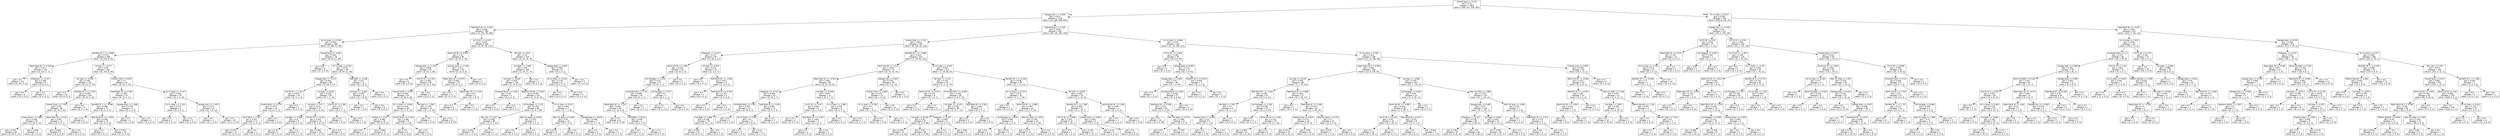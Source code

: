 digraph Tree {
node [shape=box, fontname="helvetica"] ;
edge [fontname="helvetica"] ;
0 [label="Overall Qual <= 0.274\ngini = 0.75\nsamples = 1963\nvalue = [499, 477, 504, 483]"] ;
1 [label="Garage Cars <= -0.358\ngini = 0.672\nsamples = 1219\nvalue = [41, 469, 269, 440]"] ;
0 -> 1 [labeldistance=2.5, labelangle=45, headlabel="True"] ;
2 [label="Total Bsmt SF <= -0.183\ngini = 0.518\nsamples = 590\nvalue = [2, 353, 29, 206]"] ;
1 -> 2 ;
3 [label="Gr Liv Area <= -0.224\ngini = 0.397\nsamples = 386\nvalue = [0, 286, 11, 89]"] ;
2 -> 3 ;
4 [label="BsmtFin SF 1 <= -0.966\ngini = 0.272\nsamples = 308\nvalue = [0, 258, 0, 50]"] ;
3 -> 4 ;
5 [label="Wood Deck SF <= 0.764\ngini = 0.017\nsamples = 116\nvalue = [0, 115, 0, 1]"] ;
4 -> 5 ;
6 [label="gini = 0.0\nsamples = 107\nvalue = [0, 107, 0, 0]"] ;
5 -> 6 ;
7 [label="Fireplaces <= -0.157\ngini = 0.198\nsamples = 9\nvalue = [0, 8, 0, 1]"] ;
5 -> 7 ;
8 [label="gini = 0.0\nsamples = 8\nvalue = [0, 8, 0, 0]"] ;
7 -> 8 ;
9 [label="gini = 0.0\nsamples = 1\nvalue = [0, 0, 0, 1]"] ;
7 -> 9 ;
10 [label="Lot Area <= -0.117\ngini = 0.38\nsamples = 192\nvalue = [0, 143, 0, 49]"] ;
4 -> 10 ;
11 [label="Lot Area <= -0.516\ngini = 0.282\nsamples = 141\nvalue = [0, 117, 0, 24]"] ;
10 -> 11 ;
12 [label="gini = 0.0\nsamples = 41\nvalue = [0, 41, 0, 0]"] ;
11 -> 12 ;
13 [label="BsmtFin SF 2 <= 2.493\ngini = 0.365\nsamples = 100\nvalue = [0, 76, 0, 24]"] ;
11 -> 13 ;
14 [label="Overall Cond <= 1.739\ngini = 0.33\nsamples = 96\nvalue = [0, 76, 0, 20]"] ;
13 -> 14 ;
15 [label="Screen Porch <= 2.089\ngini = 0.264\nsamples = 83\nvalue = [0, 70, 0, 13]"] ;
14 -> 15 ;
16 [label="gini = 0.237\nsamples = 80\nvalue = [0, 69, 0, 11]"] ;
15 -> 16 ;
17 [label="gini = 0.444\nsamples = 3\nvalue = [0, 1, 0, 2]"] ;
15 -> 17 ;
18 [label="Wood Deck SF <= 0.54\ngini = 0.497\nsamples = 13\nvalue = [0, 6, 0, 7]"] ;
14 -> 18 ;
19 [label="gini = 0.444\nsamples = 9\nvalue = [0, 6, 0, 3]"] ;
18 -> 19 ;
20 [label="gini = 0.0\nsamples = 4\nvalue = [0, 0, 0, 4]"] ;
18 -> 20 ;
21 [label="gini = 0.0\nsamples = 4\nvalue = [0, 0, 0, 4]"] ;
13 -> 21 ;
22 [label="Overall Cond <= 0.837\ngini = 0.5\nsamples = 51\nvalue = [0, 26, 0, 25]"] ;
10 -> 22 ;
23 [label="Wood Deck SF <= 0.392\ngini = 0.444\nsamples = 33\nvalue = [0, 22, 0, 11]"] ;
22 -> 23 ;
24 [label="BsmtFin SF 1 <= -0.568\ngini = 0.346\nsamples = 27\nvalue = [0, 21, 0, 6]"] ;
23 -> 24 ;
25 [label="gini = 0.0\nsamples = 2\nvalue = [0, 0, 0, 2]"] ;
24 -> 25 ;
26 [label="Total Bsmt SF <= -1.058\ngini = 0.269\nsamples = 25\nvalue = [0, 21, 0, 4]"] ;
24 -> 26 ;
27 [label="gini = 0.0\nsamples = 1\nvalue = [0, 0, 0, 1]"] ;
26 -> 27 ;
28 [label="gini = 0.219\nsamples = 24\nvalue = [0, 21, 0, 3]"] ;
26 -> 28 ;
29 [label="Garage Area <= -1.599\ngini = 0.278\nsamples = 6\nvalue = [0, 1, 0, 5]"] ;
23 -> 29 ;
30 [label="gini = 0.0\nsamples = 1\nvalue = [0, 1, 0, 0]"] ;
29 -> 30 ;
31 [label="gini = 0.0\nsamples = 5\nvalue = [0, 0, 0, 5]"] ;
29 -> 31 ;
32 [label="Gr Liv Area <= -1.147\ngini = 0.346\nsamples = 18\nvalue = [0, 4, 0, 14]"] ;
22 -> 32 ;
33 [label="Gr Liv Area <= -1.315\ngini = 0.375\nsamples = 4\nvalue = [0, 3, 0, 1]"] ;
32 -> 33 ;
34 [label="gini = 0.0\nsamples = 1\nvalue = [0, 0, 0, 1]"] ;
33 -> 34 ;
35 [label="gini = 0.0\nsamples = 3\nvalue = [0, 3, 0, 0]"] ;
33 -> 35 ;
36 [label="Garage Cars <= -1.673\ngini = 0.133\nsamples = 14\nvalue = [0, 1, 0, 13]"] ;
32 -> 36 ;
37 [label="gini = 0.0\nsamples = 1\nvalue = [0, 1, 0, 0]"] ;
36 -> 37 ;
38 [label="gini = 0.0\nsamples = 13\nvalue = [0, 0, 0, 13]"] ;
36 -> 38 ;
39 [label="Overall Cond <= -0.967\ngini = 0.601\nsamples = 78\nvalue = [0, 28, 11, 39]"] ;
3 -> 39 ;
40 [label="gini = 0.0\nsamples = 9\nvalue = [0, 9, 0, 0]"] ;
39 -> 40 ;
41 [label="Gr Liv Area <= 0.524\ngini = 0.579\nsamples = 69\nvalue = [0, 19, 11, 39]"] ;
39 -> 41 ;
42 [label="Garage Area <= -1.213\ngini = 0.494\nsamples = 58\nvalue = [0, 18, 3, 37]"] ;
41 -> 42 ;
43 [label="2nd Flr SF <= 1.007\ngini = 0.554\nsamples = 19\nvalue = [0, 11, 2, 6]"] ;
42 -> 43 ;
44 [label="Screen Porch <= 0.179\ngini = 0.477\nsamples = 16\nvalue = [0, 11, 2, 3]"] ;
43 -> 44 ;
45 [label="3Ssn Porch <= 2.65\ngini = 0.337\nsamples = 14\nvalue = [0, 11, 0, 3]"] ;
44 -> 45 ;
46 [label="gini = 0.153\nsamples = 12\nvalue = [0, 11, 0, 1]"] ;
45 -> 46 ;
47 [label="gini = 0.0\nsamples = 2\nvalue = [0, 0, 0, 2]"] ;
45 -> 47 ;
48 [label="gini = 0.0\nsamples = 2\nvalue = [0, 0, 2, 0]"] ;
44 -> 48 ;
49 [label="gini = 0.0\nsamples = 3\nvalue = [0, 0, 0, 3]"] ;
43 -> 49 ;
50 [label="Lot Area <= 0.636\ngini = 0.335\nsamples = 39\nvalue = [0, 7, 1, 31]"] ;
42 -> 50 ;
51 [label="Lot Area <= -0.5\ngini = 0.272\nsamples = 37\nvalue = [0, 6, 0, 31]"] ;
50 -> 51 ;
52 [label="Lot Area <= -0.589\ngini = 0.5\nsamples = 8\nvalue = [0, 4, 0, 4]"] ;
51 -> 52 ;
53 [label="gini = 0.32\nsamples = 5\nvalue = [0, 1, 0, 4]"] ;
52 -> 53 ;
54 [label="gini = 0.0\nsamples = 3\nvalue = [0, 3, 0, 0]"] ;
52 -> 54 ;
55 [label="2nd Flr SF <= 1.045\ngini = 0.128\nsamples = 29\nvalue = [0, 2, 0, 27]"] ;
51 -> 55 ;
56 [label="gini = 0.069\nsamples = 28\nvalue = [0, 1, 0, 27]"] ;
55 -> 56 ;
57 [label="gini = 0.0\nsamples = 1\nvalue = [0, 1, 0, 0]"] ;
55 -> 57 ;
58 [label="2nd Flr SF <= 0.581\ngini = 0.5\nsamples = 2\nvalue = [0, 1, 1, 0]"] ;
50 -> 58 ;
59 [label="gini = 0.0\nsamples = 1\nvalue = [0, 1, 0, 0]"] ;
58 -> 59 ;
60 [label="gini = 0.0\nsamples = 1\nvalue = [0, 0, 1, 0]"] ;
58 -> 60 ;
61 [label="Half Bath <= 2.238\ngini = 0.43\nsamples = 11\nvalue = [0, 1, 8, 2]"] ;
41 -> 61 ;
62 [label="Lot Area <= -0.452\ngini = 0.198\nsamples = 9\nvalue = [0, 1, 8, 0]"] ;
61 -> 62 ;
63 [label="gini = 0.0\nsamples = 1\nvalue = [0, 1, 0, 0]"] ;
62 -> 63 ;
64 [label="gini = 0.0\nsamples = 8\nvalue = [0, 0, 8, 0]"] ;
62 -> 64 ;
65 [label="gini = 0.0\nsamples = 2\nvalue = [0, 0, 0, 2]"] ;
61 -> 65 ;
66 [label="1st Flr SF <= -0.175\ngini = 0.555\nsamples = 204\nvalue = [2, 67, 18, 117]"] ;
2 -> 66 ;
67 [label="Bsmt Unf SF <= 0.053\ngini = 0.52\nsamples = 86\nvalue = [0, 45, 2, 39]"] ;
66 -> 67 ;
68 [label="Garage Area <= -1.176\ngini = 0.508\nsamples = 61\nvalue = [0, 23, 2, 36]"] ;
67 -> 68 ;
69 [label="gini = 0.0\nsamples = 5\nvalue = [0, 5, 0, 0]"] ;
68 -> 69 ;
70 [label="2nd Flr SF <= 0.744\ngini = 0.482\nsamples = 56\nvalue = [0, 18, 2, 36]"] ;
68 -> 70 ;
71 [label="Overall Cond <= 0.837\ngini = 0.444\nsamples = 54\nvalue = [0, 18, 0, 36]"] ;
70 -> 71 ;
72 [label="Gr Liv Area <= -0.852\ngini = 0.492\nsamples = 39\nvalue = [0, 17, 0, 22]"] ;
71 -> 72 ;
73 [label="Lot Area <= -0.37\ngini = 0.498\nsamples = 30\nvalue = [0, 16, 0, 14]"] ;
72 -> 73 ;
74 [label="gini = 0.0\nsamples = 3\nvalue = [0, 0, 0, 3]"] ;
73 -> 74 ;
75 [label="gini = 0.483\nsamples = 27\nvalue = [0, 16, 0, 11]"] ;
73 -> 75 ;
76 [label="Screen Porch <= 2.204\ngini = 0.198\nsamples = 9\nvalue = [0, 1, 0, 8]"] ;
72 -> 76 ;
77 [label="gini = 0.0\nsamples = 8\nvalue = [0, 0, 0, 8]"] ;
76 -> 77 ;
78 [label="gini = 0.0\nsamples = 1\nvalue = [0, 1, 0, 0]"] ;
76 -> 78 ;
79 [label="Mo Sold <= -1.563\ngini = 0.124\nsamples = 15\nvalue = [0, 1, 0, 14]"] ;
71 -> 79 ;
80 [label="gini = 0.0\nsamples = 1\nvalue = [0, 1, 0, 0]"] ;
79 -> 80 ;
81 [label="gini = 0.0\nsamples = 14\nvalue = [0, 0, 0, 14]"] ;
79 -> 81 ;
82 [label="gini = 0.0\nsamples = 2\nvalue = [0, 0, 2, 0]"] ;
70 -> 82 ;
83 [label="Overall Cond <= 1.739\ngini = 0.211\nsamples = 25\nvalue = [0, 22, 0, 3]"] ;
67 -> 83 ;
84 [label="Wood Deck SF <= 0.075\ngini = 0.083\nsamples = 23\nvalue = [0, 22, 0, 1]"] ;
83 -> 84 ;
85 [label="gini = 0.0\nsamples = 21\nvalue = [0, 21, 0, 0]"] ;
84 -> 85 ;
86 [label="Wood Deck SF <= 1.124\ngini = 0.5\nsamples = 2\nvalue = [0, 1, 0, 1]"] ;
84 -> 86 ;
87 [label="gini = 0.0\nsamples = 1\nvalue = [0, 0, 0, 1]"] ;
86 -> 87 ;
88 [label="gini = 0.0\nsamples = 1\nvalue = [0, 1, 0, 0]"] ;
86 -> 88 ;
89 [label="gini = 0.0\nsamples = 2\nvalue = [0, 0, 0, 2]"] ;
83 -> 89 ;
90 [label="Mo Sold <= 1.631\ngini = 0.51\nsamples = 118\nvalue = [2, 22, 16, 78]"] ;
66 -> 90 ;
91 [label="Full Bath <= 1.668\ngini = 0.46\nsamples = 109\nvalue = [2, 19, 11, 77]"] ;
90 -> 91 ;
92 [label="Lot Area <= -0.404\ngini = 0.434\nsamples = 106\nvalue = [2, 19, 8, 77]"] ;
91 -> 92 ;
93 [label="Enclosed Porch <= 1.435\ngini = 0.32\nsamples = 5\nvalue = [0, 4, 0, 1]"] ;
92 -> 93 ;
94 [label="gini = 0.0\nsamples = 4\nvalue = [0, 4, 0, 0]"] ;
93 -> 94 ;
95 [label="gini = 0.0\nsamples = 1\nvalue = [0, 0, 0, 1]"] ;
93 -> 95 ;
96 [label="Bedroom AbvGr <= 0.807\ngini = 0.405\nsamples = 101\nvalue = [2, 15, 8, 76]"] ;
92 -> 96 ;
97 [label="Lot Frontage <= 1.122\ngini = 0.329\nsamples = 84\nvalue = [1, 8, 7, 68]"] ;
96 -> 97 ;
98 [label="Misc Val <= 1.201\ngini = 0.286\nsamples = 80\nvalue = [1, 8, 4, 67]"] ;
97 -> 98 ;
99 [label="gini = 0.252\nsamples = 78\nvalue = [1, 7, 3, 67]"] ;
98 -> 99 ;
100 [label="gini = 0.5\nsamples = 2\nvalue = [0, 1, 1, 0]"] ;
98 -> 100 ;
101 [label="Mas Vnr Area <= 0.459\ngini = 0.375\nsamples = 4\nvalue = [0, 0, 3, 1]"] ;
97 -> 101 ;
102 [label="gini = 0.0\nsamples = 3\nvalue = [0, 0, 3, 0]"] ;
101 -> 102 ;
103 [label="gini = 0.0\nsamples = 1\nvalue = [0, 0, 0, 1]"] ;
101 -> 103 ;
104 [label="Gr Liv Area <= 0.512\ngini = 0.602\nsamples = 17\nvalue = [1, 7, 1, 8]"] ;
96 -> 104 ;
105 [label="Mas Vnr Area <= 0.249\ngini = 0.42\nsamples = 10\nvalue = [0, 7, 0, 3]"] ;
104 -> 105 ;
106 [label="gini = 0.219\nsamples = 8\nvalue = [0, 7, 0, 1]"] ;
105 -> 106 ;
107 [label="gini = 0.0\nsamples = 2\nvalue = [0, 0, 0, 2]"] ;
105 -> 107 ;
108 [label="Garage Area <= -0.656\ngini = 0.449\nsamples = 7\nvalue = [1, 0, 1, 5]"] ;
104 -> 108 ;
109 [label="gini = 0.0\nsamples = 5\nvalue = [0, 0, 0, 5]"] ;
108 -> 109 ;
110 [label="gini = 0.5\nsamples = 2\nvalue = [1, 0, 1, 0]"] ;
108 -> 110 ;
111 [label="gini = 0.0\nsamples = 3\nvalue = [0, 0, 3, 0]"] ;
91 -> 111 ;
112 [label="Garage Area <= -0.637\ngini = 0.568\nsamples = 9\nvalue = [0, 3, 5, 1]"] ;
90 -> 112 ;
113 [label="Gr Liv Area <= -0.415\ngini = 0.278\nsamples = 6\nvalue = [0, 0, 5, 1]"] ;
112 -> 113 ;
114 [label="gini = 0.0\nsamples = 1\nvalue = [0, 0, 0, 1]"] ;
113 -> 114 ;
115 [label="gini = 0.0\nsamples = 5\nvalue = [0, 0, 5, 0]"] ;
113 -> 115 ;
116 [label="gini = 0.0\nsamples = 3\nvalue = [0, 3, 0, 0]"] ;
112 -> 116 ;
117 [label="Overall Qual <= -0.429\ngini = 0.678\nsamples = 629\nvalue = [39, 116, 240, 234]"] ;
1 -> 117 ;
118 [label="Overall Qual <= -1.132\ngini = 0.634\nsamples = 285\nvalue = [8, 100, 44, 133]"] ;
117 -> 118 ;
119 [label="Fireplaces <= -0.157\ngini = 0.377\nsamples = 60\nvalue = [1, 46, 2, 11]"] ;
118 -> 119 ;
120 [label="Bsmt Unf SF <= 1.093\ngini = 0.222\nsamples = 49\nvalue = [0, 43, 2, 4]"] ;
119 -> 120 ;
121 [label="Lot Frontage <= 2.319\ngini = 0.159\nsamples = 47\nvalue = [0, 43, 2, 2]"] ;
120 -> 121 ;
122 [label="Enclosed Porch <= 2.43\ngini = 0.086\nsamples = 45\nvalue = [0, 43, 1, 1]"] ;
121 -> 122 ;
123 [label="Wood Deck SF <= 1.132\ngini = 0.044\nsamples = 44\nvalue = [0, 43, 1, 0]"] ;
122 -> 123 ;
124 [label="gini = 0.0\nsamples = 41\nvalue = [0, 41, 0, 0]"] ;
123 -> 124 ;
125 [label="Half Bath <= 0.241\ngini = 0.444\nsamples = 3\nvalue = [0, 2, 1, 0]"] ;
123 -> 125 ;
126 [label="gini = 0.0\nsamples = 2\nvalue = [0, 2, 0, 0]"] ;
125 -> 126 ;
127 [label="gini = 0.0\nsamples = 1\nvalue = [0, 0, 1, 0]"] ;
125 -> 127 ;
128 [label="gini = 0.0\nsamples = 1\nvalue = [0, 0, 0, 1]"] ;
122 -> 128 ;
129 [label="Lot Frontage <= 3.517\ngini = 0.5\nsamples = 2\nvalue = [0, 0, 1, 1]"] ;
121 -> 129 ;
130 [label="gini = 0.0\nsamples = 1\nvalue = [0, 0, 1, 0]"] ;
129 -> 130 ;
131 [label="gini = 0.0\nsamples = 1\nvalue = [0, 0, 0, 1]"] ;
129 -> 131 ;
132 [label="gini = 0.0\nsamples = 2\nvalue = [0, 0, 0, 2]"] ;
120 -> 132 ;
133 [label="Lot Area <= -0.072\ngini = 0.512\nsamples = 11\nvalue = [1, 3, 0, 7]"] ;
119 -> 133 ;
134 [label="gini = 0.0\nsamples = 5\nvalue = [0, 0, 0, 5]"] ;
133 -> 134 ;
135 [label="Total Bsmt SF <= -1.656\ngini = 0.611\nsamples = 6\nvalue = [1, 3, 0, 2]"] ;
133 -> 135 ;
136 [label="gini = 0.0\nsamples = 2\nvalue = [0, 0, 0, 2]"] ;
135 -> 136 ;
137 [label="Total Bsmt SF <= 0.744\ngini = 0.375\nsamples = 4\nvalue = [1, 3, 0, 0]"] ;
135 -> 137 ;
138 [label="gini = 0.0\nsamples = 3\nvalue = [0, 3, 0, 0]"] ;
137 -> 138 ;
139 [label="gini = 0.0\nsamples = 1\nvalue = [1, 0, 0, 0]"] ;
137 -> 139 ;
140 [label="BsmtFin SF 1 <= -0.685\ngini = 0.613\nsamples = 225\nvalue = [7, 54, 42, 122]"] ;
118 -> 140 ;
141 [label="Bsmt Unf SF <= 1.212\ngini = 0.615\nsamples = 72\nvalue = [0, 35, 12, 25]"] ;
140 -> 141 ;
142 [label="Wood Deck SF <= -0.053\ngini = 0.582\nsamples = 56\nvalue = [0, 32, 12, 12]"] ;
141 -> 142 ;
143 [label="Fireplaces <= -0.157\ngini = 0.448\nsamples = 42\nvalue = [0, 30, 5, 7]"] ;
142 -> 143 ;
144 [label="Enclosed Porch <= 2.06\ngini = 0.283\nsamples = 31\nvalue = [0, 26, 2, 3]"] ;
143 -> 144 ;
145 [label="Full Bath <= 1.668\ngini = 0.238\nsamples = 30\nvalue = [0, 26, 1, 3]"] ;
144 -> 145 ;
146 [label="gini = 0.185\nsamples = 29\nvalue = [0, 26, 0, 3]"] ;
145 -> 146 ;
147 [label="gini = 0.0\nsamples = 1\nvalue = [0, 0, 1, 0]"] ;
145 -> 147 ;
148 [label="gini = 0.0\nsamples = 1\nvalue = [0, 0, 1, 0]"] ;
144 -> 148 ;
149 [label="Total Bsmt SF <= -0.06\ngini = 0.661\nsamples = 11\nvalue = [0, 4, 3, 4]"] ;
143 -> 149 ;
150 [label="Gr Liv Area <= -0.202\ngini = 0.5\nsamples = 8\nvalue = [0, 4, 0, 4]"] ;
149 -> 150 ;
151 [label="gini = 0.0\nsamples = 3\nvalue = [0, 3, 0, 0]"] ;
150 -> 151 ;
152 [label="gini = 0.32\nsamples = 5\nvalue = [0, 1, 0, 4]"] ;
150 -> 152 ;
153 [label="gini = 0.0\nsamples = 3\nvalue = [0, 0, 3, 0]"] ;
149 -> 153 ;
154 [label="Lot Area <= -0.058\ngini = 0.602\nsamples = 14\nvalue = [0, 2, 7, 5]"] ;
142 -> 154 ;
155 [label="1st Flr SF <= -0.97\ngini = 0.444\nsamples = 6\nvalue = [0, 2, 0, 4]"] ;
154 -> 155 ;
156 [label="gini = 0.0\nsamples = 3\nvalue = [0, 0, 0, 3]"] ;
155 -> 156 ;
157 [label="Total Bsmt SF <= -0.427\ngini = 0.444\nsamples = 3\nvalue = [0, 2, 0, 1]"] ;
155 -> 157 ;
158 [label="gini = 0.0\nsamples = 2\nvalue = [0, 2, 0, 0]"] ;
157 -> 158 ;
159 [label="gini = 0.0\nsamples = 1\nvalue = [0, 0, 0, 1]"] ;
157 -> 159 ;
160 [label="Gr Liv Area <= -1.087\ngini = 0.219\nsamples = 8\nvalue = [0, 0, 7, 1]"] ;
154 -> 160 ;
161 [label="gini = 0.0\nsamples = 1\nvalue = [0, 0, 0, 1]"] ;
160 -> 161 ;
162 [label="gini = 0.0\nsamples = 7\nvalue = [0, 0, 7, 0]"] ;
160 -> 162 ;
163 [label="Garage Cars <= 0.957\ngini = 0.305\nsamples = 16\nvalue = [0, 3, 0, 13]"] ;
141 -> 163 ;
164 [label="Overall Cond <= -1.869\ngini = 0.133\nsamples = 14\nvalue = [0, 1, 0, 13]"] ;
163 -> 164 ;
165 [label="Gr Liv Area <= 0.748\ngini = 0.5\nsamples = 2\nvalue = [0, 1, 0, 1]"] ;
164 -> 165 ;
166 [label="gini = 0.0\nsamples = 1\nvalue = [0, 1, 0, 0]"] ;
165 -> 166 ;
167 [label="gini = 0.0\nsamples = 1\nvalue = [0, 0, 0, 1]"] ;
165 -> 167 ;
168 [label="gini = 0.0\nsamples = 12\nvalue = [0, 0, 0, 12]"] ;
164 -> 168 ;
169 [label="gini = 0.0\nsamples = 2\nvalue = [0, 2, 0, 0]"] ;
163 -> 169 ;
170 [label="Gr Liv Area <= -0.262\ngini = 0.542\nsamples = 153\nvalue = [7, 19, 30, 97]"] ;
140 -> 170 ;
171 [label="Mo Sold <= -1.751\ngini = 0.378\nsamples = 97\nvalue = [1, 12, 9, 75]"] ;
170 -> 171 ;
172 [label="Bsmt Unf SF <= -0.411\ngini = 0.375\nsamples = 4\nvalue = [0, 3, 0, 1]"] ;
171 -> 172 ;
173 [label="gini = 0.0\nsamples = 3\nvalue = [0, 3, 0, 0]"] ;
172 -> 173 ;
174 [label="gini = 0.0\nsamples = 1\nvalue = [0, 0, 0, 1]"] ;
172 -> 174 ;
175 [label="Enclosed Porch <= -0.004\ngini = 0.348\nsamples = 93\nvalue = [1, 9, 9, 74]"] ;
171 -> 175 ;
176 [label="Full Bath <= -0.124\ngini = 0.326\nsamples = 90\nvalue = [1, 9, 7, 73]"] ;
175 -> 176 ;
177 [label="Lot Area <= -0.338\ngini = 0.28\nsamples = 81\nvalue = [0, 9, 4, 68]"] ;
176 -> 177 ;
178 [label="gini = 0.444\nsamples = 15\nvalue = [0, 5, 0, 10]"] ;
177 -> 178 ;
179 [label="gini = 0.22\nsamples = 66\nvalue = [0, 4, 4, 58]"] ;
177 -> 179 ;
180 [label="Fireplaces <= -0.157\ngini = 0.568\nsamples = 9\nvalue = [1, 0, 3, 5]"] ;
176 -> 180 ;
181 [label="gini = 0.0\nsamples = 4\nvalue = [0, 0, 0, 4]"] ;
180 -> 181 ;
182 [label="gini = 0.56\nsamples = 5\nvalue = [1, 0, 3, 1]"] ;
180 -> 182 ;
183 [label="Total Bsmt SF <= 0.301\ngini = 0.444\nsamples = 3\nvalue = [0, 0, 2, 1]"] ;
175 -> 183 ;
184 [label="gini = 0.0\nsamples = 2\nvalue = [0, 0, 2, 0]"] ;
183 -> 184 ;
185 [label="gini = 0.0\nsamples = 1\nvalue = [0, 0, 0, 1]"] ;
183 -> 185 ;
186 [label="BsmtFin SF 1 <= 0.319\ngini = 0.678\nsamples = 56\nvalue = [6, 7, 21, 22]"] ;
170 -> 186 ;
187 [label="Gr Liv Area <= -0.223\ngini = 0.574\nsamples = 32\nvalue = [1, 5, 7, 19]"] ;
186 -> 187 ;
188 [label="gini = 0.0\nsamples = 3\nvalue = [0, 3, 0, 0]"] ;
187 -> 188 ;
189 [label="Bsmt Unf SF <= -0.882\ngini = 0.507\nsamples = 29\nvalue = [1, 2, 7, 19]"] ;
187 -> 189 ;
190 [label="Lot Frontage <= -0.823\ngini = 0.568\nsamples = 9\nvalue = [0, 1, 5, 3]"] ;
189 -> 190 ;
191 [label="gini = 0.0\nsamples = 3\nvalue = [0, 0, 3, 0]"] ;
190 -> 191 ;
192 [label="gini = 0.611\nsamples = 6\nvalue = [0, 1, 2, 3]"] ;
190 -> 192 ;
193 [label="Mas Vnr Area <= 1.678\ngini = 0.345\nsamples = 20\nvalue = [1, 1, 2, 16]"] ;
189 -> 193 ;
194 [label="gini = 0.277\nsamples = 19\nvalue = [0, 1, 2, 16]"] ;
193 -> 194 ;
195 [label="gini = 0.0\nsamples = 1\nvalue = [1, 0, 0, 0]"] ;
193 -> 195 ;
196 [label="Mo Sold <= 0.879\ngini = 0.594\nsamples = 24\nvalue = [5, 2, 14, 3]"] ;
186 -> 196 ;
197 [label="BsmtFin SF 1 <= 1.385\ngini = 0.494\nsamples = 21\nvalue = [5, 1, 14, 1]"] ;
196 -> 197 ;
198 [label="1st Flr SF <= -0.606\ngini = 0.292\nsamples = 12\nvalue = [0, 1, 10, 1]"] ;
197 -> 198 ;
199 [label="gini = 0.0\nsamples = 1\nvalue = [0, 1, 0, 0]"] ;
198 -> 199 ;
200 [label="gini = 0.165\nsamples = 11\nvalue = [0, 0, 10, 1]"] ;
198 -> 200 ;
201 [label="Overall Cond <= -0.065\ngini = 0.494\nsamples = 9\nvalue = [5, 0, 4, 0]"] ;
197 -> 201 ;
202 [label="gini = 0.32\nsamples = 5\nvalue = [1, 0, 4, 0]"] ;
201 -> 202 ;
203 [label="gini = 0.0\nsamples = 4\nvalue = [4, 0, 0, 0]"] ;
201 -> 203 ;
204 [label="Low Qual Fin SF <= 1.459\ngini = 0.444\nsamples = 3\nvalue = [0, 1, 0, 2]"] ;
196 -> 204 ;
205 [label="gini = 0.0\nsamples = 2\nvalue = [0, 0, 0, 2]"] ;
204 -> 205 ;
206 [label="gini = 0.0\nsamples = 1\nvalue = [0, 1, 0, 0]"] ;
204 -> 206 ;
207 [label="Gr Liv Area <= -0.669\ngini = 0.579\nsamples = 344\nvalue = [31, 16, 196, 101]"] ;
117 -> 207 ;
208 [label="1st Flr SF <= -0.928\ngini = 0.365\nsamples = 55\nvalue = [0, 6, 6, 43]"] ;
207 -> 208 ;
209 [label="gini = 0.0\nsamples = 4\nvalue = [0, 4, 0, 0]"] ;
208 -> 209 ;
210 [label="Garage Area <= 0.601\ngini = 0.274\nsamples = 51\nvalue = [0, 2, 6, 43]"] ;
208 -> 210 ;
211 [label="Garage Area <= -0.504\ngini = 0.19\nsamples = 48\nvalue = [0, 1, 4, 43]"] ;
210 -> 211 ;
212 [label="gini = 0.0\nsamples = 1\nvalue = [0, 1, 0, 0]"] ;
211 -> 212 ;
213 [label="Enclosed Porch <= 2.052\ngini = 0.156\nsamples = 47\nvalue = [0, 0, 4, 43]"] ;
211 -> 213 ;
214 [label="Total Bsmt SF <= 0.108\ngini = 0.122\nsamples = 46\nvalue = [0, 0, 3, 43]"] ;
213 -> 214 ;
215 [label="gini = 0.0\nsamples = 38\nvalue = [0, 0, 0, 38]"] ;
214 -> 215 ;
216 [label="Mas Vnr Area <= -0.219\ngini = 0.469\nsamples = 8\nvalue = [0, 0, 3, 5]"] ;
214 -> 216 ;
217 [label="gini = 0.0\nsamples = 4\nvalue = [0, 0, 0, 4]"] ;
216 -> 217 ;
218 [label="gini = 0.375\nsamples = 4\nvalue = [0, 0, 3, 1]"] ;
216 -> 218 ;
219 [label="gini = 0.0\nsamples = 1\nvalue = [0, 0, 1, 0]"] ;
213 -> 219 ;
220 [label="BsmtFin SF 2 <= 0.074\ngini = 0.444\nsamples = 3\nvalue = [0, 1, 2, 0]"] ;
210 -> 220 ;
221 [label="gini = 0.0\nsamples = 2\nvalue = [0, 0, 2, 0]"] ;
220 -> 221 ;
222 [label="gini = 0.0\nsamples = 1\nvalue = [0, 1, 0, 0]"] ;
220 -> 222 ;
223 [label="Gr Liv Area <= 0.784\ngini = 0.515\nsamples = 289\nvalue = [31, 10, 190, 58]"] ;
207 -> 223 ;
224 [label="Open Porch SF <= -0.558\ngini = 0.461\nsamples = 255\nvalue = [13, 8, 178, 56]"] ;
223 -> 224 ;
225 [label="Lot Area <= -0.134\ngini = 0.593\nsamples = 88\nvalue = [3, 7, 44, 34]"] ;
224 -> 225 ;
226 [label="Total Bsmt SF <= -1.022\ngini = 0.487\nsamples = 31\nvalue = [0, 6, 4, 21]"] ;
225 -> 226 ;
227 [label="Mo Sold <= 1.067\ngini = 0.5\nsamples = 6\nvalue = [0, 4, 1, 1]"] ;
226 -> 227 ;
228 [label="Overall Cond <= -0.065\ngini = 0.32\nsamples = 5\nvalue = [0, 4, 1, 0]"] ;
227 -> 228 ;
229 [label="gini = 0.0\nsamples = 1\nvalue = [0, 0, 1, 0]"] ;
228 -> 229 ;
230 [label="gini = 0.0\nsamples = 4\nvalue = [0, 4, 0, 0]"] ;
228 -> 230 ;
231 [label="gini = 0.0\nsamples = 1\nvalue = [0, 0, 0, 1]"] ;
227 -> 231 ;
232 [label="Lot Frontage <= -1.362\ngini = 0.339\nsamples = 25\nvalue = [0, 2, 3, 20]"] ;
226 -> 232 ;
233 [label="gini = 0.0\nsamples = 2\nvalue = [0, 0, 2, 0]"] ;
232 -> 233 ;
234 [label="Bsmt Unf SF <= 1.229\ngini = 0.234\nsamples = 23\nvalue = [0, 2, 1, 20]"] ;
232 -> 234 ;
235 [label="gini = 0.091\nsamples = 21\nvalue = [0, 1, 0, 20]"] ;
234 -> 235 ;
236 [label="gini = 0.5\nsamples = 2\nvalue = [0, 1, 1, 0]"] ;
234 -> 236 ;
237 [label="Total Bsmt SF <= -0.848\ngini = 0.452\nsamples = 57\nvalue = [3, 1, 40, 13]"] ;
225 -> 237 ;
238 [label="gini = 0.0\nsamples = 3\nvalue = [0, 0, 0, 3]"] ;
237 -> 238 ;
239 [label="Total Bsmt SF <= 1.006\ngini = 0.414\nsamples = 54\nvalue = [3, 1, 40, 10]"] ;
237 -> 239 ;
240 [label="Overall Cond <= 0.837\ngini = 0.274\nsamples = 44\nvalue = [1, 0, 37, 6]"] ;
239 -> 240 ;
241 [label="gini = 0.111\nsamples = 34\nvalue = [0, 0, 32, 2]"] ;
240 -> 241 ;
242 [label="gini = 0.58\nsamples = 10\nvalue = [1, 0, 5, 4]"] ;
240 -> 242 ;
243 [label="Mas Vnr Area <= 0.178\ngini = 0.7\nsamples = 10\nvalue = [2, 1, 3, 4]"] ;
239 -> 243 ;
244 [label="gini = 0.571\nsamples = 7\nvalue = [2, 1, 0, 4]"] ;
243 -> 244 ;
245 [label="gini = 0.0\nsamples = 3\nvalue = [0, 0, 3, 0]"] ;
243 -> 245 ;
246 [label="Lot Area <= -0.298\ngini = 0.335\nsamples = 167\nvalue = [10, 1, 134, 22]"] ;
224 -> 246 ;
247 [label="Lot Frontage <= 0.284\ngini = 0.49\nsamples = 32\nvalue = [1, 0, 20, 11]"] ;
246 -> 247 ;
248 [label="Bsmt Unf SF <= -0.084\ngini = 0.426\nsamples = 28\nvalue = [1, 0, 20, 7]"] ;
247 -> 248 ;
249 [label="1st Flr SF <= 0.414\ngini = 0.18\nsamples = 20\nvalue = [0, 0, 18, 2]"] ;
248 -> 249 ;
250 [label="gini = 0.1\nsamples = 19\nvalue = [0, 0, 18, 1]"] ;
249 -> 250 ;
251 [label="gini = 0.0\nsamples = 1\nvalue = [0, 0, 0, 1]"] ;
249 -> 251 ;
252 [label="Total Bsmt SF <= 0.677\ngini = 0.531\nsamples = 8\nvalue = [1, 0, 2, 5]"] ;
248 -> 252 ;
253 [label="gini = 0.0\nsamples = 5\nvalue = [0, 0, 0, 5]"] ;
252 -> 253 ;
254 [label="gini = 0.444\nsamples = 3\nvalue = [1, 0, 2, 0]"] ;
252 -> 254 ;
255 [label="gini = 0.0\nsamples = 4\nvalue = [0, 0, 0, 4]"] ;
247 -> 255 ;
256 [label="Mas Vnr Area <= 1.868\ngini = 0.276\nsamples = 135\nvalue = [9, 1, 114, 11]"] ;
246 -> 256 ;
257 [label="Garage Area <= 0.248\ngini = 0.24\nsamples = 128\nvalue = [9, 1, 111, 7]"] ;
256 -> 257 ;
258 [label="Fireplaces <= -0.157\ngini = 0.138\nsamples = 95\nvalue = [1, 0, 88, 6]"] ;
257 -> 258 ;
259 [label="gini = 0.38\nsamples = 29\nvalue = [1, 0, 22, 6]"] ;
258 -> 259 ;
260 [label="gini = 0.0\nsamples = 66\nvalue = [0, 0, 66, 0]"] ;
258 -> 260 ;
261 [label="Lot Area <= 0.602\ngini = 0.454\nsamples = 33\nvalue = [8, 1, 23, 1]"] ;
257 -> 261 ;
262 [label="gini = 0.382\nsamples = 30\nvalue = [5, 1, 23, 1]"] ;
261 -> 262 ;
263 [label="gini = 0.0\nsamples = 3\nvalue = [3, 0, 0, 0]"] ;
261 -> 263 ;
264 [label="Mas Vnr Area <= 2.095\ngini = 0.49\nsamples = 7\nvalue = [0, 0, 3, 4]"] ;
256 -> 264 ;
265 [label="gini = 0.0\nsamples = 3\nvalue = [0, 0, 0, 3]"] ;
264 -> 265 ;
266 [label="Total Bsmt SF <= -0.071\ngini = 0.375\nsamples = 4\nvalue = [0, 0, 3, 1]"] ;
264 -> 266 ;
267 [label="gini = 0.0\nsamples = 1\nvalue = [0, 0, 0, 1]"] ;
266 -> 267 ;
268 [label="gini = 0.0\nsamples = 3\nvalue = [0, 0, 3, 0]"] ;
266 -> 268 ;
269 [label="Overall Cond <= 0.837\ngini = 0.588\nsamples = 34\nvalue = [18, 2, 12, 2]"] ;
223 -> 269 ;
270 [label="Bsmt Unf SF <= -0.566\ngini = 0.627\nsamples = 25\nvalue = [9, 2, 12, 2]"] ;
269 -> 270 ;
271 [label="BsmtFin SF 1 <= 0.257\ngini = 0.46\nsamples = 10\nvalue = [7, 2, 1, 0]"] ;
270 -> 271 ;
272 [label="Bsmt Unf SF <= -0.943\ngini = 0.444\nsamples = 3\nvalue = [0, 2, 1, 0]"] ;
271 -> 272 ;
273 [label="gini = 0.0\nsamples = 2\nvalue = [0, 2, 0, 0]"] ;
272 -> 273 ;
274 [label="gini = 0.0\nsamples = 1\nvalue = [0, 0, 1, 0]"] ;
272 -> 274 ;
275 [label="gini = 0.0\nsamples = 7\nvalue = [7, 0, 0, 0]"] ;
271 -> 275 ;
276 [label="Mas Vnr Area <= 1.158\ngini = 0.427\nsamples = 15\nvalue = [2, 0, 11, 2]"] ;
270 -> 276 ;
277 [label="Lot Area <= 3.828\ngini = 0.165\nsamples = 11\nvalue = [1, 0, 10, 0]"] ;
276 -> 277 ;
278 [label="gini = 0.0\nsamples = 10\nvalue = [0, 0, 10, 0]"] ;
277 -> 278 ;
279 [label="gini = 0.0\nsamples = 1\nvalue = [1, 0, 0, 0]"] ;
277 -> 279 ;
280 [label="TotRms AbvGrd <= 1.342\ngini = 0.625\nsamples = 4\nvalue = [1, 0, 1, 2]"] ;
276 -> 280 ;
281 [label="gini = 0.0\nsamples = 2\nvalue = [0, 0, 0, 2]"] ;
280 -> 281 ;
282 [label="Mas Vnr Area <= 1.813\ngini = 0.5\nsamples = 2\nvalue = [1, 0, 1, 0]"] ;
280 -> 282 ;
283 [label="gini = 0.0\nsamples = 1\nvalue = [1, 0, 0, 0]"] ;
282 -> 283 ;
284 [label="gini = 0.0\nsamples = 1\nvalue = [0, 0, 1, 0]"] ;
282 -> 284 ;
285 [label="gini = 0.0\nsamples = 9\nvalue = [9, 0, 0, 0]"] ;
269 -> 285 ;
286 [label="Gr Liv Area <= 0.027\ngini = 0.518\nsamples = 744\nvalue = [458, 8, 235, 43]"] ;
0 -> 286 [labeldistance=2.5, labelangle=-45, headlabel="False"] ;
287 [label="Garage Cars <= -0.358\ngini = 0.54\nsamples = 211\nvalue = [44, 5, 133, 29]"] ;
286 -> 287 ;
288 [label="1st Flr SF <= 0.15\ngini = 0.533\nsamples = 17\nvalue = [2, 3, 1, 11]"] ;
287 -> 288 ;
289 [label="Wood Deck SF <= 0.272\ngini = 0.337\nsamples = 14\nvalue = [0, 3, 0, 11]"] ;
288 -> 289 ;
290 [label="Gr Liv Area <= -1.104\ngini = 0.153\nsamples = 12\nvalue = [0, 1, 0, 11]"] ;
289 -> 290 ;
291 [label="BsmtFin SF 1 <= -0.348\ngini = 0.5\nsamples = 2\nvalue = [0, 1, 0, 1]"] ;
290 -> 291 ;
292 [label="gini = 0.0\nsamples = 1\nvalue = [0, 1, 0, 0]"] ;
291 -> 292 ;
293 [label="gini = 0.0\nsamples = 1\nvalue = [0, 0, 0, 1]"] ;
291 -> 293 ;
294 [label="gini = 0.0\nsamples = 10\nvalue = [0, 0, 0, 10]"] ;
290 -> 294 ;
295 [label="gini = 0.0\nsamples = 2\nvalue = [0, 2, 0, 0]"] ;
289 -> 295 ;
296 [label="Lot Frontage <= -0.823\ngini = 0.444\nsamples = 3\nvalue = [2, 0, 1, 0]"] ;
288 -> 296 ;
297 [label="gini = 0.0\nsamples = 2\nvalue = [2, 0, 0, 0]"] ;
296 -> 297 ;
298 [label="gini = 0.0\nsamples = 1\nvalue = [0, 0, 1, 0]"] ;
296 -> 298 ;
299 [label="1st Flr SF <= 0.321\ngini = 0.481\nsamples = 194\nvalue = [42, 2, 132, 18]"] ;
287 -> 299 ;
300 [label="1st Flr SF <= -1.463\ngini = 0.349\nsamples = 100\nvalue = [4, 1, 79, 16]"] ;
299 -> 300 ;
301 [label="gini = 0.0\nsamples = 5\nvalue = [0, 0, 0, 5]"] ;
300 -> 301 ;
302 [label="Gr Liv Area <= -0.707\ngini = 0.293\nsamples = 95\nvalue = [4, 1, 79, 11]"] ;
300 -> 302 ;
303 [label="Bsmt Unf SF <= -0.012\ngini = 0.569\nsamples = 12\nvalue = [0, 1, 6, 5]"] ;
302 -> 303 ;
304 [label="Wood Deck SF <= -0.349\ngini = 0.245\nsamples = 7\nvalue = [0, 1, 6, 0]"] ;
303 -> 304 ;
305 [label="gini = 0.0\nsamples = 1\nvalue = [0, 1, 0, 0]"] ;
304 -> 305 ;
306 [label="gini = 0.0\nsamples = 6\nvalue = [0, 0, 6, 0]"] ;
304 -> 306 ;
307 [label="gini = 0.0\nsamples = 5\nvalue = [0, 0, 0, 5]"] ;
303 -> 307 ;
308 [label="BsmtFin SF 2 <= 0.737\ngini = 0.219\nsamples = 83\nvalue = [4, 0, 73, 6]"] ;
302 -> 308 ;
309 [label="Lot Frontage <= 1.077\ngini = 0.184\nsamples = 80\nvalue = [2, 0, 72, 6]"] ;
308 -> 309 ;
310 [label="Open Porch SF <= 1.576\ngini = 0.163\nsamples = 79\nvalue = [1, 0, 72, 6]"] ;
309 -> 310 ;
311 [label="Lot Frontage <= 0.599\ngini = 0.123\nsamples = 76\nvalue = [0, 0, 71, 5]"] ;
310 -> 311 ;
312 [label="gini = 0.086\nsamples = 67\nvalue = [0, 0, 64, 3]"] ;
311 -> 312 ;
313 [label="gini = 0.346\nsamples = 9\nvalue = [0, 0, 7, 2]"] ;
311 -> 313 ;
314 [label="Overall Cond <= -0.065\ngini = 0.667\nsamples = 3\nvalue = [1, 0, 1, 1]"] ;
310 -> 314 ;
315 [label="gini = 0.5\nsamples = 2\nvalue = [1, 0, 1, 0]"] ;
314 -> 315 ;
316 [label="gini = 0.0\nsamples = 1\nvalue = [0, 0, 0, 1]"] ;
314 -> 316 ;
317 [label="gini = 0.0\nsamples = 1\nvalue = [1, 0, 0, 0]"] ;
309 -> 317 ;
318 [label="Gr Liv Area <= -0.53\ngini = 0.444\nsamples = 3\nvalue = [2, 0, 1, 0]"] ;
308 -> 318 ;
319 [label="gini = 0.0\nsamples = 1\nvalue = [0, 0, 1, 0]"] ;
318 -> 319 ;
320 [label="gini = 0.0\nsamples = 2\nvalue = [2, 0, 0, 0]"] ;
318 -> 320 ;
321 [label="Overall Qual <= 0.977\ngini = 0.518\nsamples = 94\nvalue = [38, 1, 53, 2]"] ;
299 -> 321 ;
322 [label="Bsmt Unf SF <= -0.941\ngini = 0.468\nsamples = 64\nvalue = [18, 1, 43, 2]"] ;
321 -> 322 ;
323 [label="Gr Liv Area <= -0.282\ngini = 0.37\nsamples = 9\nvalue = [7, 0, 1, 1]"] ;
322 -> 323 ;
324 [label="gini = 0.0\nsamples = 1\nvalue = [0, 0, 1, 0]"] ;
323 -> 324 ;
325 [label="Bsmt Full Bath <= 0.105\ngini = 0.219\nsamples = 8\nvalue = [7, 0, 0, 1]"] ;
323 -> 325 ;
326 [label="gini = 0.0\nsamples = 1\nvalue = [0, 0, 0, 1]"] ;
325 -> 326 ;
327 [label="gini = 0.0\nsamples = 7\nvalue = [7, 0, 0, 0]"] ;
325 -> 327 ;
328 [label="Mas Vnr Area <= 1.057\ngini = 0.376\nsamples = 55\nvalue = [11, 1, 42, 1]"] ;
322 -> 328 ;
329 [label="Garage Area <= 0.023\ngini = 0.342\nsamples = 53\nvalue = [9, 1, 42, 1]"] ;
328 -> 329 ;
330 [label="gini = 0.0\nsamples = 15\nvalue = [0, 0, 15, 0]"] ;
329 -> 330 ;
331 [label="Garage Area <= 0.037\ngini = 0.438\nsamples = 38\nvalue = [9, 1, 27, 1]"] ;
329 -> 331 ;
332 [label="gini = 0.0\nsamples = 1\nvalue = [0, 0, 0, 1]"] ;
331 -> 332 ;
333 [label="Total Bsmt SF <= 0.923\ngini = 0.408\nsamples = 37\nvalue = [9, 1, 27, 0]"] ;
331 -> 333 ;
334 [label="gini = 0.473\nsamples = 29\nvalue = [9, 1, 19, 0]"] ;
333 -> 334 ;
335 [label="gini = 0.0\nsamples = 8\nvalue = [0, 0, 8, 0]"] ;
333 -> 335 ;
336 [label="gini = 0.0\nsamples = 2\nvalue = [2, 0, 0, 0]"] ;
328 -> 336 ;
337 [label="1st Flr SF <= 0.885\ngini = 0.444\nsamples = 30\nvalue = [20, 0, 10, 0]"] ;
321 -> 337 ;
338 [label="Enclosed Porch <= 0.21\ngini = 0.384\nsamples = 27\nvalue = [20, 0, 7, 0]"] ;
337 -> 338 ;
339 [label="Bsmt Unf SF <= 1.709\ngini = 0.32\nsamples = 25\nvalue = [20, 0, 5, 0]"] ;
338 -> 339 ;
340 [label="BsmtFin SF 1 <= 1.311\ngini = 0.117\nsamples = 16\nvalue = [15, 0, 1, 0]"] ;
339 -> 340 ;
341 [label="gini = 0.0\nsamples = 15\nvalue = [15, 0, 0, 0]"] ;
340 -> 341 ;
342 [label="gini = 0.0\nsamples = 1\nvalue = [0, 0, 1, 0]"] ;
340 -> 342 ;
343 [label="Lot Frontage <= 0.464\ngini = 0.494\nsamples = 9\nvalue = [5, 0, 4, 0]"] ;
339 -> 343 ;
344 [label="Mas Vnr Area <= 1.368\ngini = 0.32\nsamples = 5\nvalue = [1, 0, 4, 0]"] ;
343 -> 344 ;
345 [label="gini = 0.0\nsamples = 4\nvalue = [0, 0, 4, 0]"] ;
344 -> 345 ;
346 [label="gini = 0.0\nsamples = 1\nvalue = [1, 0, 0, 0]"] ;
344 -> 346 ;
347 [label="gini = 0.0\nsamples = 4\nvalue = [4, 0, 0, 0]"] ;
343 -> 347 ;
348 [label="gini = 0.0\nsamples = 2\nvalue = [0, 0, 2, 0]"] ;
338 -> 348 ;
349 [label="gini = 0.0\nsamples = 3\nvalue = [0, 0, 3, 0]"] ;
337 -> 349 ;
350 [label="Total Bsmt SF <= -0.237\ngini = 0.359\nsamples = 533\nvalue = [414, 3, 102, 14]"] ;
286 -> 350 ;
351 [label="Gr Liv Area <= 1.015\ngini = 0.546\nsamples = 121\nvalue = [39, 2, 71, 9]"] ;
350 -> 351 ;
352 [label="Enclosed Porch <= 0.3\ngini = 0.473\nsamples = 94\nvalue = [19, 2, 65, 8]"] ;
351 -> 352 ;
353 [label="Garage Area <= 0.688\ngini = 0.362\nsamples = 79\nvalue = [16, 1, 61, 1]"] ;
352 -> 353 ;
354 [label="Bsmt Full Bath <= 0.105\ngini = 0.262\nsamples = 67\nvalue = [8, 1, 57, 1]"] ;
353 -> 354 ;
355 [label="2nd Flr SF <= 0.503\ngini = 0.165\nsamples = 56\nvalue = [4, 1, 51, 0]"] ;
354 -> 355 ;
356 [label="gini = 0.0\nsamples = 1\nvalue = [0, 1, 0, 0]"] ;
355 -> 356 ;
357 [label="Gr Liv Area <= 0.083\ngini = 0.135\nsamples = 55\nvalue = [4, 0, 51, 0]"] ;
355 -> 357 ;
358 [label="gini = 0.0\nsamples = 1\nvalue = [1, 0, 0, 0]"] ;
357 -> 358 ;
359 [label="Full Bath <= 1.668\ngini = 0.105\nsamples = 54\nvalue = [3, 0, 51, 0]"] ;
357 -> 359 ;
360 [label="gini = 0.074\nsamples = 52\nvalue = [2, 0, 50, 0]"] ;
359 -> 360 ;
361 [label="gini = 0.5\nsamples = 2\nvalue = [1, 0, 1, 0]"] ;
359 -> 361 ;
362 [label="Wood Deck SF <= -0.317\ngini = 0.562\nsamples = 11\nvalue = [4, 0, 6, 1]"] ;
354 -> 362 ;
363 [label="Open Porch SF <= 0.48\ngini = 0.32\nsamples = 5\nvalue = [4, 0, 1, 0]"] ;
362 -> 363 ;
364 [label="gini = 0.0\nsamples = 4\nvalue = [4, 0, 0, 0]"] ;
363 -> 364 ;
365 [label="gini = 0.0\nsamples = 1\nvalue = [0, 0, 1, 0]"] ;
363 -> 365 ;
366 [label="Garage Cars <= -0.358\ngini = 0.278\nsamples = 6\nvalue = [0, 0, 5, 1]"] ;
362 -> 366 ;
367 [label="gini = 0.0\nsamples = 1\nvalue = [0, 0, 0, 1]"] ;
366 -> 367 ;
368 [label="gini = 0.0\nsamples = 5\nvalue = [0, 0, 5, 0]"] ;
366 -> 368 ;
369 [label="Garage Area <= 1.566\ngini = 0.444\nsamples = 12\nvalue = [8, 0, 4, 0]"] ;
353 -> 369 ;
370 [label="Total Bsmt SF <= -0.258\ngini = 0.32\nsamples = 10\nvalue = [8, 0, 2, 0]"] ;
369 -> 370 ;
371 [label="gini = 0.0\nsamples = 8\nvalue = [8, 0, 0, 0]"] ;
370 -> 371 ;
372 [label="gini = 0.0\nsamples = 2\nvalue = [0, 0, 2, 0]"] ;
370 -> 372 ;
373 [label="gini = 0.0\nsamples = 2\nvalue = [0, 0, 2, 0]"] ;
369 -> 373 ;
374 [label="2nd Flr SF <= 1.02\ngini = 0.667\nsamples = 15\nvalue = [3, 1, 4, 7]"] ;
352 -> 374 ;
375 [label="Gr Liv Area <= 0.052\ngini = 0.245\nsamples = 7\nvalue = [1, 0, 0, 6]"] ;
374 -> 375 ;
376 [label="gini = 0.0\nsamples = 1\nvalue = [1, 0, 0, 0]"] ;
375 -> 376 ;
377 [label="gini = 0.0\nsamples = 6\nvalue = [0, 0, 0, 6]"] ;
375 -> 377 ;
378 [label="TotRms AbvGrd <= 0.693\ngini = 0.656\nsamples = 8\nvalue = [2, 1, 4, 1]"] ;
374 -> 378 ;
379 [label="gini = 0.0\nsamples = 4\nvalue = [0, 0, 4, 0]"] ;
378 -> 379 ;
380 [label="Mo Sold <= -0.436\ngini = 0.625\nsamples = 4\nvalue = [2, 1, 0, 1]"] ;
378 -> 380 ;
381 [label="Wood Deck SF <= -0.701\ngini = 0.5\nsamples = 2\nvalue = [0, 1, 0, 1]"] ;
380 -> 381 ;
382 [label="gini = 0.0\nsamples = 1\nvalue = [0, 1, 0, 0]"] ;
381 -> 382 ;
383 [label="gini = 0.0\nsamples = 1\nvalue = [0, 0, 0, 1]"] ;
381 -> 383 ;
384 [label="gini = 0.0\nsamples = 2\nvalue = [2, 0, 0, 0]"] ;
380 -> 384 ;
385 [label="1st Flr SF <= 0.153\ngini = 0.401\nsamples = 27\nvalue = [20, 0, 6, 1]"] ;
351 -> 385 ;
386 [label="gini = 0.0\nsamples = 14\nvalue = [14, 0, 0, 0]"] ;
385 -> 386 ;
387 [label="Lot Area <= 0.036\ngini = 0.568\nsamples = 13\nvalue = [6, 0, 6, 1]"] ;
385 -> 387 ;
388 [label="gini = 0.0\nsamples = 3\nvalue = [0, 0, 3, 0]"] ;
387 -> 388 ;
389 [label="Garage Area <= 0.451\ngini = 0.54\nsamples = 10\nvalue = [6, 0, 3, 1]"] ;
387 -> 389 ;
390 [label="gini = 0.0\nsamples = 6\nvalue = [6, 0, 0, 0]"] ;
389 -> 390 ;
391 [label="Total Bsmt SF <= -0.664\ngini = 0.375\nsamples = 4\nvalue = [0, 0, 3, 1]"] ;
389 -> 391 ;
392 [label="gini = 0.0\nsamples = 1\nvalue = [0, 0, 0, 1]"] ;
391 -> 392 ;
393 [label="gini = 0.0\nsamples = 3\nvalue = [0, 0, 3, 0]"] ;
391 -> 393 ;
394 [label="Garage Area <= 0.035\ngini = 0.166\nsamples = 412\nvalue = [375, 1, 31, 5]"] ;
350 -> 394 ;
395 [label="Fireplaces <= -0.157\ngini = 0.542\nsamples = 46\nvalue = [28, 1, 13, 4]"] ;
394 -> 395 ;
396 [label="Wood Deck SF <= 0.083\ngini = 0.627\nsamples = 13\nvalue = [2, 1, 7, 3]"] ;
395 -> 396 ;
397 [label="Garage Area <= -0.192\ngini = 0.694\nsamples = 7\nvalue = [2, 1, 1, 3]"] ;
396 -> 397 ;
398 [label="Garage Cars <= -0.358\ngini = 0.56\nsamples = 5\nvalue = [0, 1, 1, 3]"] ;
397 -> 398 ;
399 [label="Bedroom AbvGr <= 2.653\ngini = 0.5\nsamples = 2\nvalue = [0, 1, 1, 0]"] ;
398 -> 399 ;
400 [label="gini = 0.0\nsamples = 1\nvalue = [0, 0, 1, 0]"] ;
399 -> 400 ;
401 [label="gini = 0.0\nsamples = 1\nvalue = [0, 1, 0, 0]"] ;
399 -> 401 ;
402 [label="gini = 0.0\nsamples = 3\nvalue = [0, 0, 0, 3]"] ;
398 -> 402 ;
403 [label="gini = 0.0\nsamples = 2\nvalue = [2, 0, 0, 0]"] ;
397 -> 403 ;
404 [label="gini = 0.0\nsamples = 6\nvalue = [0, 0, 6, 0]"] ;
396 -> 404 ;
405 [label="Bsmt Full Bath <= 0.105\ngini = 0.345\nsamples = 33\nvalue = [26, 0, 6, 1]"] ;
395 -> 405 ;
406 [label="Total Bsmt SF <= -0.005\ngini = 0.485\nsamples = 20\nvalue = [13, 0, 6, 1]"] ;
405 -> 406 ;
407 [label="Lot Area <= -0.273\ngini = 0.198\nsamples = 9\nvalue = [8, 0, 1, 0]"] ;
406 -> 407 ;
408 [label="gini = 0.0\nsamples = 1\nvalue = [0, 0, 1, 0]"] ;
407 -> 408 ;
409 [label="gini = 0.0\nsamples = 8\nvalue = [8, 0, 0, 0]"] ;
407 -> 409 ;
410 [label="1st Flr SF <= 1.143\ngini = 0.579\nsamples = 11\nvalue = [5, 0, 5, 1]"] ;
406 -> 410 ;
411 [label="Lot Area <= 0.323\ngini = 0.5\nsamples = 10\nvalue = [5, 0, 5, 0]"] ;
410 -> 411 ;
412 [label="Overall Cond <= -0.065\ngini = 0.469\nsamples = 8\nvalue = [5, 0, 3, 0]"] ;
411 -> 412 ;
413 [label="gini = 0.0\nsamples = 4\nvalue = [4, 0, 0, 0]"] ;
412 -> 413 ;
414 [label="gini = 0.375\nsamples = 4\nvalue = [1, 0, 3, 0]"] ;
412 -> 414 ;
415 [label="gini = 0.0\nsamples = 2\nvalue = [0, 0, 2, 0]"] ;
411 -> 415 ;
416 [label="gini = 0.0\nsamples = 1\nvalue = [0, 0, 0, 1]"] ;
410 -> 416 ;
417 [label="gini = 0.0\nsamples = 13\nvalue = [13, 0, 0, 0]"] ;
405 -> 417 ;
418 [label="Gr Liv Area <= 0.137\ngini = 0.099\nsamples = 366\nvalue = [347, 0, 18, 1]"] ;
394 -> 418 ;
419 [label="BsmtFin SF 1 <= 0.436\ngini = 0.408\nsamples = 21\nvalue = [15, 0, 6, 0]"] ;
418 -> 419 ;
420 [label="TotRms AbvGrd <= 0.044\ngini = 0.444\nsamples = 9\nvalue = [3, 0, 6, 0]"] ;
419 -> 420 ;
421 [label="gini = 0.0\nsamples = 5\nvalue = [0, 0, 5, 0]"] ;
420 -> 421 ;
422 [label="Lot Area <= -0.057\ngini = 0.375\nsamples = 4\nvalue = [3, 0, 1, 0]"] ;
420 -> 422 ;
423 [label="gini = 0.0\nsamples = 1\nvalue = [0, 0, 1, 0]"] ;
422 -> 423 ;
424 [label="gini = 0.0\nsamples = 3\nvalue = [3, 0, 0, 0]"] ;
422 -> 424 ;
425 [label="gini = 0.0\nsamples = 12\nvalue = [12, 0, 0, 0]"] ;
419 -> 425 ;
426 [label="Misc Val <= 0.729\ngini = 0.073\nsamples = 345\nvalue = [332, 0, 12, 1]"] ;
418 -> 426 ;
427 [label="Overall Qual <= 0.977\ngini = 0.062\nsamples = 342\nvalue = [331, 0, 10, 1]"] ;
426 -> 427 ;
428 [label="Bsmt Unf SF <= 2.931\ngini = 0.194\nsamples = 92\nvalue = [82, 0, 10, 0]"] ;
427 -> 428 ;
429 [label="Open Porch SF <= -0.587\ngini = 0.162\nsamples = 90\nvalue = [82, 0, 8, 0]"] ;
428 -> 429 ;
430 [label="TotRms AbvGrd <= 0.693\ngini = 0.36\nsamples = 17\nvalue = [13, 0, 4, 0]"] ;
429 -> 430 ;
431 [label="gini = 0.444\nsamples = 6\nvalue = [2, 0, 4, 0]"] ;
430 -> 431 ;
432 [label="gini = 0.0\nsamples = 11\nvalue = [11, 0, 0, 0]"] ;
430 -> 432 ;
433 [label="Mas Vnr Area <= 3.164\ngini = 0.104\nsamples = 73\nvalue = [69, 0, 4, 0]"] ;
429 -> 433 ;
434 [label="gini = 0.08\nsamples = 72\nvalue = [69, 0, 3, 0]"] ;
433 -> 434 ;
435 [label="gini = 0.0\nsamples = 1\nvalue = [0, 0, 1, 0]"] ;
433 -> 435 ;
436 [label="gini = 0.0\nsamples = 2\nvalue = [0, 0, 2, 0]"] ;
428 -> 436 ;
437 [label="Bsmt Unf SF <= 2.82\ngini = 0.008\nsamples = 250\nvalue = [249, 0, 0, 1]"] ;
427 -> 437 ;
438 [label="gini = 0.0\nsamples = 238\nvalue = [238, 0, 0, 0]"] ;
437 -> 438 ;
439 [label="Gr Liv Area <= 0.612\ngini = 0.153\nsamples = 12\nvalue = [11, 0, 0, 1]"] ;
437 -> 439 ;
440 [label="gini = 0.0\nsamples = 1\nvalue = [0, 0, 0, 1]"] ;
439 -> 440 ;
441 [label="gini = 0.0\nsamples = 11\nvalue = [11, 0, 0, 0]"] ;
439 -> 441 ;
442 [label="BsmtFin SF 2 <= 1.091\ngini = 0.444\nsamples = 3\nvalue = [1, 0, 2, 0]"] ;
426 -> 442 ;
443 [label="gini = 0.0\nsamples = 2\nvalue = [0, 0, 2, 0]"] ;
442 -> 443 ;
444 [label="gini = 0.0\nsamples = 1\nvalue = [1, 0, 0, 0]"] ;
442 -> 444 ;
}